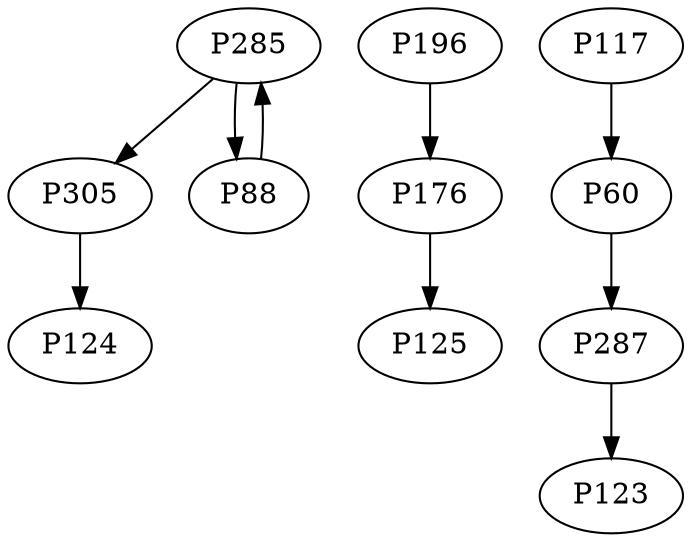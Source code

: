 digraph {
	P305 -> P124
	P285 -> P88
	P88 -> P285
	P285 -> P305
	P196 -> P176
	P287 -> P123
	P117 -> P60
	P176 -> P125
	P60 -> P287
}